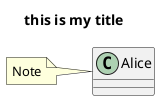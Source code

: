 {
  "sha1": "oax4qduc3uaj1d9c9p6xv3kbbzu1xyq",
  "insertion": {
    "when": "2024-06-04T17:28:39.637Z",
    "user": "plantuml@gmail.com"
  }
}
@startuml
skinparam DefaultFontName Helvetica
Title this is my title
class Alice
note left of Alice
  Note
end note
@enduml
